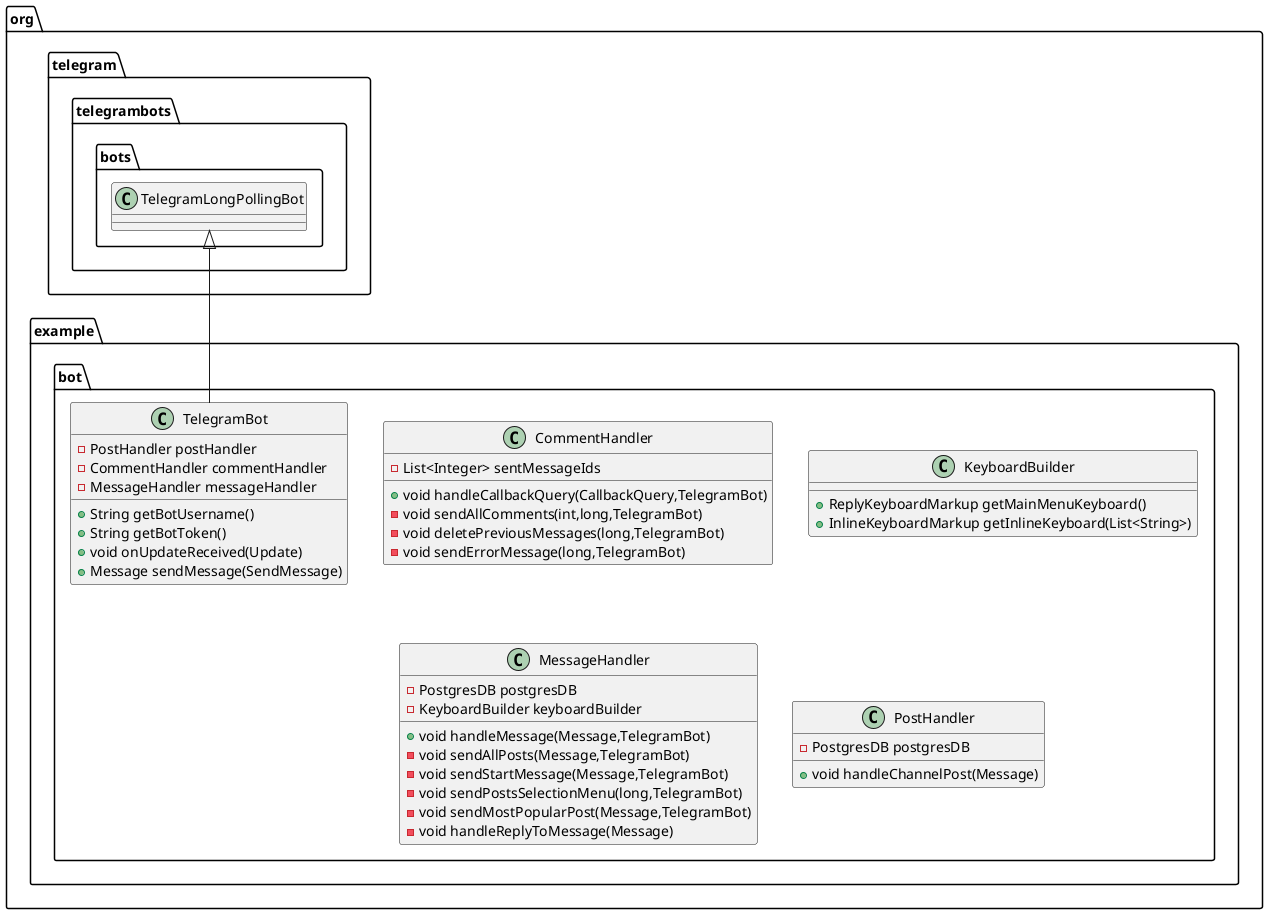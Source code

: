 @startuml
class org.example.bot.TelegramBot {
- PostHandler postHandler
- CommentHandler commentHandler
- MessageHandler messageHandler
+ String getBotUsername()
+ String getBotToken()
+ void onUpdateReceived(Update)
+ Message sendMessage(SendMessage)
}


class org.example.bot.CommentHandler {
- List<Integer> sentMessageIds
+ void handleCallbackQuery(CallbackQuery,TelegramBot)
- void sendAllComments(int,long,TelegramBot)
- void deletePreviousMessages(long,TelegramBot)
- void sendErrorMessage(long,TelegramBot)
}


class org.example.bot.KeyboardBuilder {
+ ReplyKeyboardMarkup getMainMenuKeyboard()
+ InlineKeyboardMarkup getInlineKeyboard(List<String>)
}

class org.example.bot.MessageHandler {
- PostgresDB postgresDB
- KeyboardBuilder keyboardBuilder
+ void handleMessage(Message,TelegramBot)
- void sendAllPosts(Message,TelegramBot)
- void sendStartMessage(Message,TelegramBot)
- void sendPostsSelectionMenu(long,TelegramBot)
- void sendMostPopularPost(Message,TelegramBot)
- void handleReplyToMessage(Message)
}


class org.example.bot.PostHandler {
- PostgresDB postgresDB
+ void handleChannelPost(Message)
}




org.telegram.telegrambots.bots.TelegramLongPollingBot <|-- org.example.bot.TelegramBot
@enduml